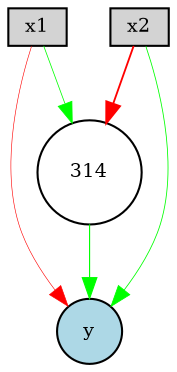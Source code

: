 digraph {
	node [fontsize=9 height=0.2 shape=circle width=0.2]
	x1 [fillcolor=lightgray shape=box style=filled]
	x2 [fillcolor=lightgray shape=box style=filled]
	y [fillcolor=lightblue style=filled]
	314 [fillcolor=white style=filled]
	x1 -> 314 [color=green penwidth=0.37132768949103523 style=solid]
	314 -> y [color=green penwidth=0.5383738833552029 style=solid]
	x2 -> 314 [color=red penwidth=0.8796434314572492 style=solid]
	x2 -> y [color=green penwidth=0.3921595421563058 style=solid]
	x1 -> y [color=red penwidth=0.28910218398313875 style=solid]
}
